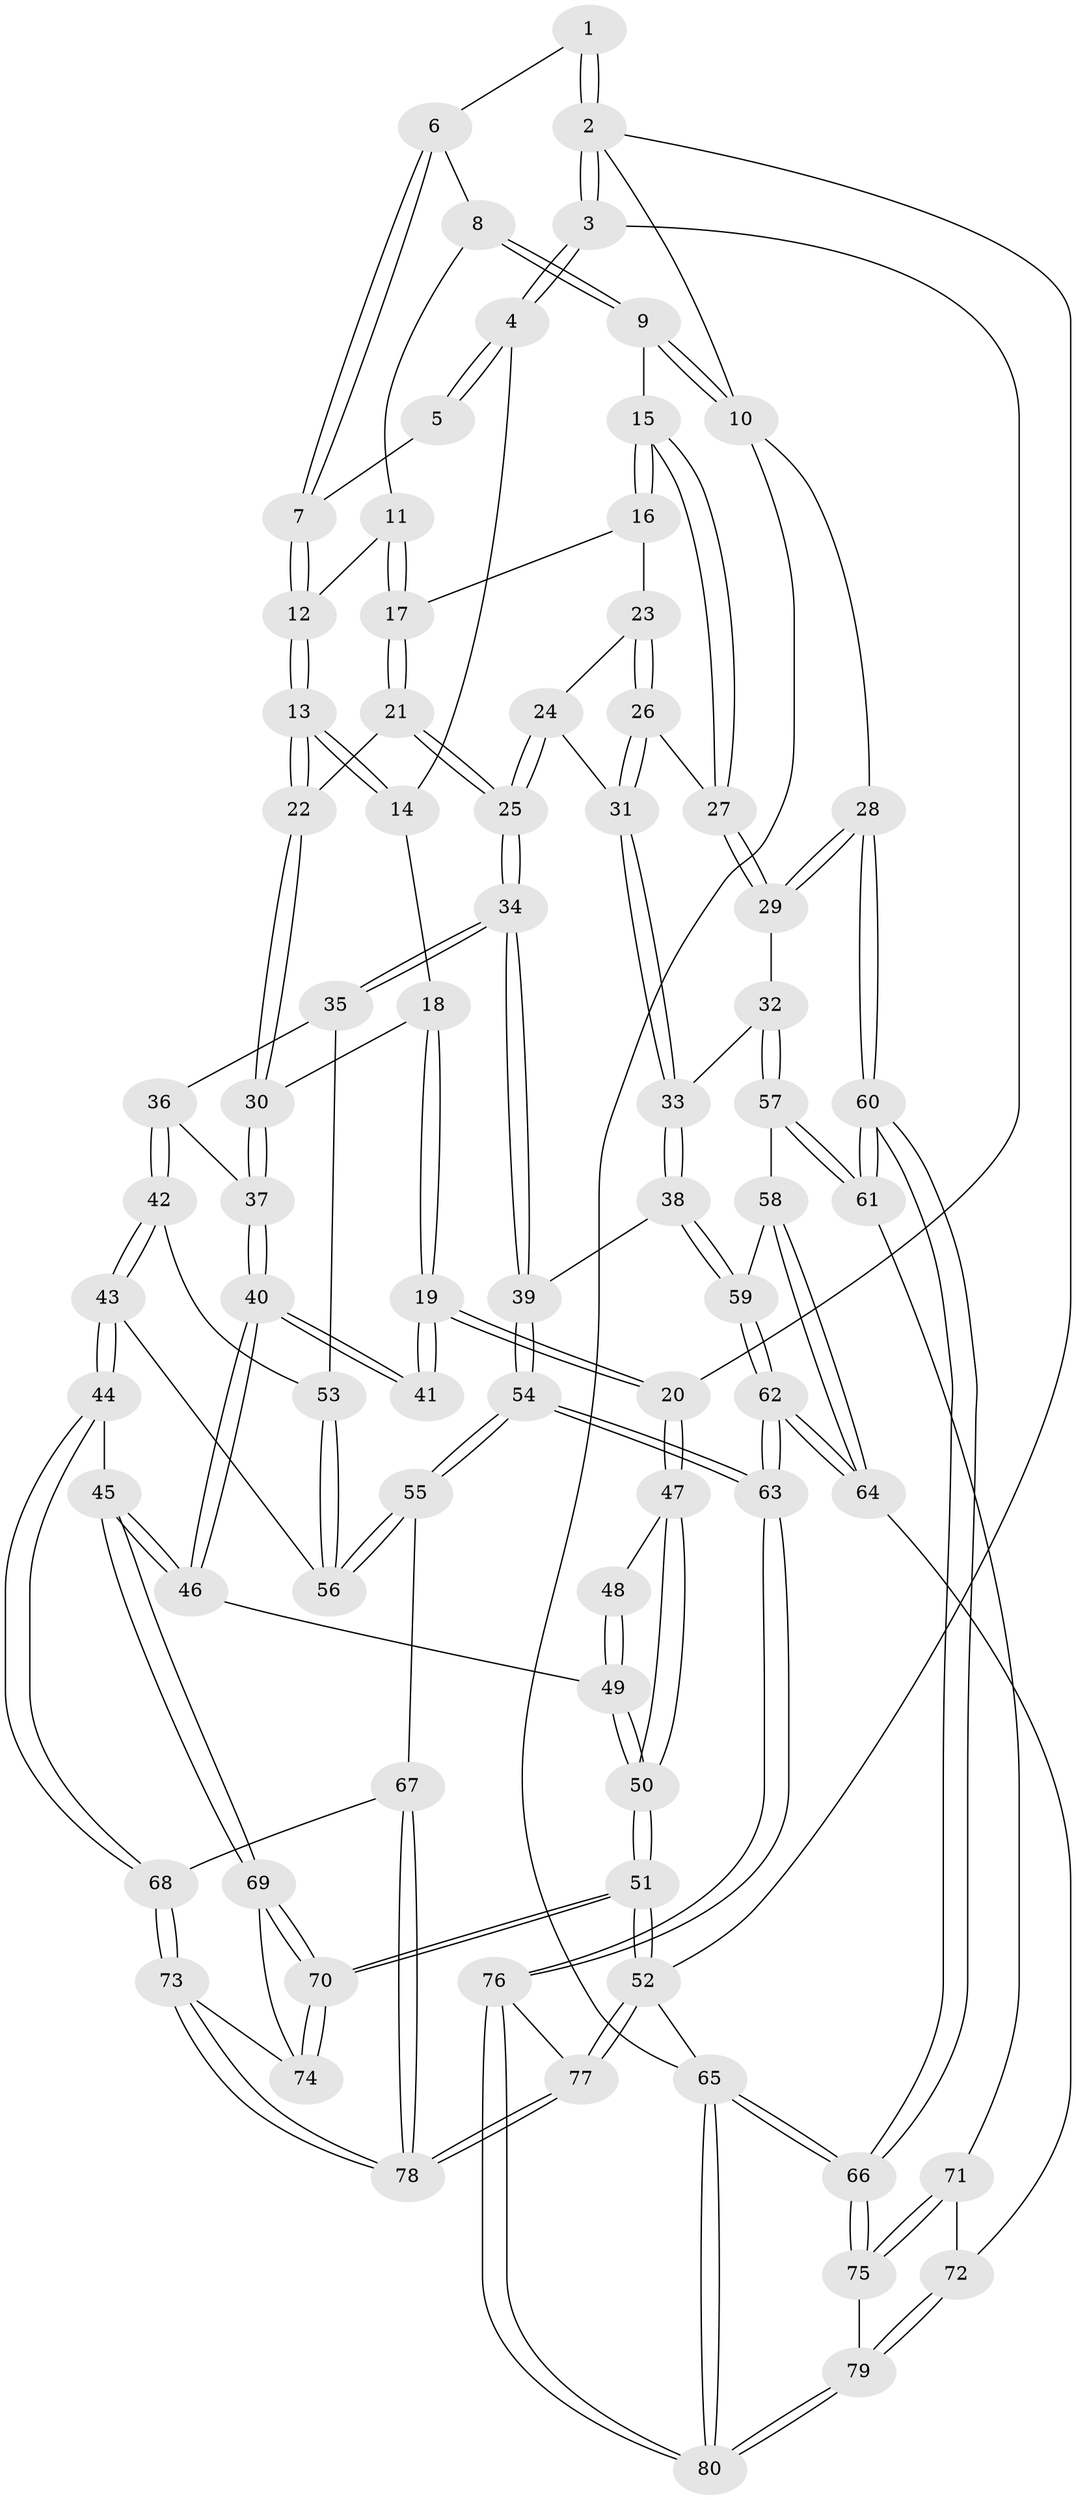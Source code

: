 // Generated by graph-tools (version 1.1) at 2025/38/03/09/25 02:38:55]
// undirected, 80 vertices, 197 edges
graph export_dot {
graph [start="1"]
  node [color=gray90,style=filled];
  1 [pos="+0.19023225890109613+0"];
  2 [pos="+0+0"];
  3 [pos="+0+0.14850932650582763"];
  4 [pos="+0.0911273574153745+0.1251542909175217"];
  5 [pos="+0.18182270862466493+0.03263144094306587"];
  6 [pos="+0.5843579308092337+0"];
  7 [pos="+0.329737206821906+0.1295971157707706"];
  8 [pos="+0.6525851038988831+0"];
  9 [pos="+0.8209884240825068+0"];
  10 [pos="+1+0"];
  11 [pos="+0.45250352722723153+0.20439430821331533"];
  12 [pos="+0.3313703642802597+0.1514322919531754"];
  13 [pos="+0.26626598640818167+0.3077250794894268"];
  14 [pos="+0.117715220738409+0.169645577422692"];
  15 [pos="+0.7734802931740101+0.05256361841554118"];
  16 [pos="+0.49907935936913844+0.23761189878724726"];
  17 [pos="+0.4684667388671359+0.23011468246498518"];
  18 [pos="+0.07246956926552217+0.3231348143775759"];
  19 [pos="+0+0.3281494234668549"];
  20 [pos="+0+0.3255164707809655"];
  21 [pos="+0.3726376650261889+0.36870708545419234"];
  22 [pos="+0.2694528517249548+0.34546248951498837"];
  23 [pos="+0.507866181522065+0.2541886185426117"];
  24 [pos="+0.528164958809086+0.3792311988509182"];
  25 [pos="+0.45240621056986496+0.41959275628814185"];
  26 [pos="+0.7134511358250235+0.3139129561933631"];
  27 [pos="+0.7574357311145489+0.2534695262379857"];
  28 [pos="+1+0.4873298323651812"];
  29 [pos="+1+0.47201178526771265"];
  30 [pos="+0.23128202946772344+0.38369446608954616"];
  31 [pos="+0.6874537973893127+0.357473874958298"];
  32 [pos="+0.8288096465710156+0.5446595845193267"];
  33 [pos="+0.7013916487818156+0.5063139407730995"];
  34 [pos="+0.4659054347999308+0.5229239734573156"];
  35 [pos="+0.4488349200050212+0.5349679568949199"];
  36 [pos="+0.2832027789611254+0.5078579752391098"];
  37 [pos="+0.20895230210765917+0.4449874001325449"];
  38 [pos="+0.6676853866476066+0.5485020420470454"];
  39 [pos="+0.4980688735237542+0.54550828212288"];
  40 [pos="+0.2014108021385479+0.45407000416704585"];
  41 [pos="+0.1927938036277592+0.45595797319052495"];
  42 [pos="+0.3404717104281295+0.6017926279383518"];
  43 [pos="+0.31440401875016366+0.6557629539860359"];
  44 [pos="+0.2139771693170047+0.6967782917937936"];
  45 [pos="+0.20606342953211143+0.694278591606923"];
  46 [pos="+0.18786288760292236+0.6746205548208929"];
  47 [pos="+0+0.4679555879956296"];
  48 [pos="+0.11678186705727969+0.48279823503705216"];
  49 [pos="+0.016956770112185722+0.6533626119337693"];
  50 [pos="+0+0.681076099585618"];
  51 [pos="+0+1"];
  52 [pos="+0+1"];
  53 [pos="+0.4483085511834295+0.5355218360847179"];
  54 [pos="+0.5251655182676052+0.7414124211457765"];
  55 [pos="+0.45037599066740036+0.7429965315725029"];
  56 [pos="+0.4088401179756842+0.6981803021558612"];
  57 [pos="+0.8284146191286177+0.7107908744696857"];
  58 [pos="+0.7564480210474295+0.6773159218929649"];
  59 [pos="+0.6679199717087528+0.5709424403932801"];
  60 [pos="+1+0.7502189348852183"];
  61 [pos="+0.8304241858577782+0.7142945331197501"];
  62 [pos="+0.5953122913885975+0.7530286858668929"];
  63 [pos="+0.5669455288226432+0.7634088490423557"];
  64 [pos="+0.5990630423034222+0.7538878523691651"];
  65 [pos="+1+1"];
  66 [pos="+1+1"];
  67 [pos="+0.442892765036769+0.7502684805559265"];
  68 [pos="+0.2935999967742591+0.8135410788230738"];
  69 [pos="+0.13688691243323717+0.8055136899925246"];
  70 [pos="+0+1"];
  71 [pos="+0.8081183893182979+0.7484545638821583"];
  72 [pos="+0.6977540570099585+0.7968105118021428"];
  73 [pos="+0.2962061304278182+0.8639461597086608"];
  74 [pos="+0.21629773640409095+0.8769479104909456"];
  75 [pos="+0.8247549391252995+0.8569120841755826"];
  76 [pos="+0.5236393813833548+1"];
  77 [pos="+0.4165460815272235+1"];
  78 [pos="+0.3768897798310835+1"];
  79 [pos="+0.7369657259526378+0.9193976441045383"];
  80 [pos="+0.6564944992881492+1"];
  1 -- 2;
  1 -- 2;
  1 -- 6;
  2 -- 3;
  2 -- 3;
  2 -- 10;
  2 -- 52;
  3 -- 4;
  3 -- 4;
  3 -- 20;
  4 -- 5;
  4 -- 5;
  4 -- 14;
  5 -- 7;
  6 -- 7;
  6 -- 7;
  6 -- 8;
  7 -- 12;
  7 -- 12;
  8 -- 9;
  8 -- 9;
  8 -- 11;
  9 -- 10;
  9 -- 10;
  9 -- 15;
  10 -- 28;
  10 -- 65;
  11 -- 12;
  11 -- 17;
  11 -- 17;
  12 -- 13;
  12 -- 13;
  13 -- 14;
  13 -- 14;
  13 -- 22;
  13 -- 22;
  14 -- 18;
  15 -- 16;
  15 -- 16;
  15 -- 27;
  15 -- 27;
  16 -- 17;
  16 -- 23;
  17 -- 21;
  17 -- 21;
  18 -- 19;
  18 -- 19;
  18 -- 30;
  19 -- 20;
  19 -- 20;
  19 -- 41;
  19 -- 41;
  20 -- 47;
  20 -- 47;
  21 -- 22;
  21 -- 25;
  21 -- 25;
  22 -- 30;
  22 -- 30;
  23 -- 24;
  23 -- 26;
  23 -- 26;
  24 -- 25;
  24 -- 25;
  24 -- 31;
  25 -- 34;
  25 -- 34;
  26 -- 27;
  26 -- 31;
  26 -- 31;
  27 -- 29;
  27 -- 29;
  28 -- 29;
  28 -- 29;
  28 -- 60;
  28 -- 60;
  29 -- 32;
  30 -- 37;
  30 -- 37;
  31 -- 33;
  31 -- 33;
  32 -- 33;
  32 -- 57;
  32 -- 57;
  33 -- 38;
  33 -- 38;
  34 -- 35;
  34 -- 35;
  34 -- 39;
  34 -- 39;
  35 -- 36;
  35 -- 53;
  36 -- 37;
  36 -- 42;
  36 -- 42;
  37 -- 40;
  37 -- 40;
  38 -- 39;
  38 -- 59;
  38 -- 59;
  39 -- 54;
  39 -- 54;
  40 -- 41;
  40 -- 41;
  40 -- 46;
  40 -- 46;
  42 -- 43;
  42 -- 43;
  42 -- 53;
  43 -- 44;
  43 -- 44;
  43 -- 56;
  44 -- 45;
  44 -- 68;
  44 -- 68;
  45 -- 46;
  45 -- 46;
  45 -- 69;
  45 -- 69;
  46 -- 49;
  47 -- 48;
  47 -- 50;
  47 -- 50;
  48 -- 49;
  48 -- 49;
  49 -- 50;
  49 -- 50;
  50 -- 51;
  50 -- 51;
  51 -- 52;
  51 -- 52;
  51 -- 70;
  51 -- 70;
  52 -- 77;
  52 -- 77;
  52 -- 65;
  53 -- 56;
  53 -- 56;
  54 -- 55;
  54 -- 55;
  54 -- 63;
  54 -- 63;
  55 -- 56;
  55 -- 56;
  55 -- 67;
  57 -- 58;
  57 -- 61;
  57 -- 61;
  58 -- 59;
  58 -- 64;
  58 -- 64;
  59 -- 62;
  59 -- 62;
  60 -- 61;
  60 -- 61;
  60 -- 66;
  60 -- 66;
  61 -- 71;
  62 -- 63;
  62 -- 63;
  62 -- 64;
  62 -- 64;
  63 -- 76;
  63 -- 76;
  64 -- 72;
  65 -- 66;
  65 -- 66;
  65 -- 80;
  65 -- 80;
  66 -- 75;
  66 -- 75;
  67 -- 68;
  67 -- 78;
  67 -- 78;
  68 -- 73;
  68 -- 73;
  69 -- 70;
  69 -- 70;
  69 -- 74;
  70 -- 74;
  70 -- 74;
  71 -- 72;
  71 -- 75;
  71 -- 75;
  72 -- 79;
  72 -- 79;
  73 -- 74;
  73 -- 78;
  73 -- 78;
  75 -- 79;
  76 -- 77;
  76 -- 80;
  76 -- 80;
  77 -- 78;
  77 -- 78;
  79 -- 80;
  79 -- 80;
}
